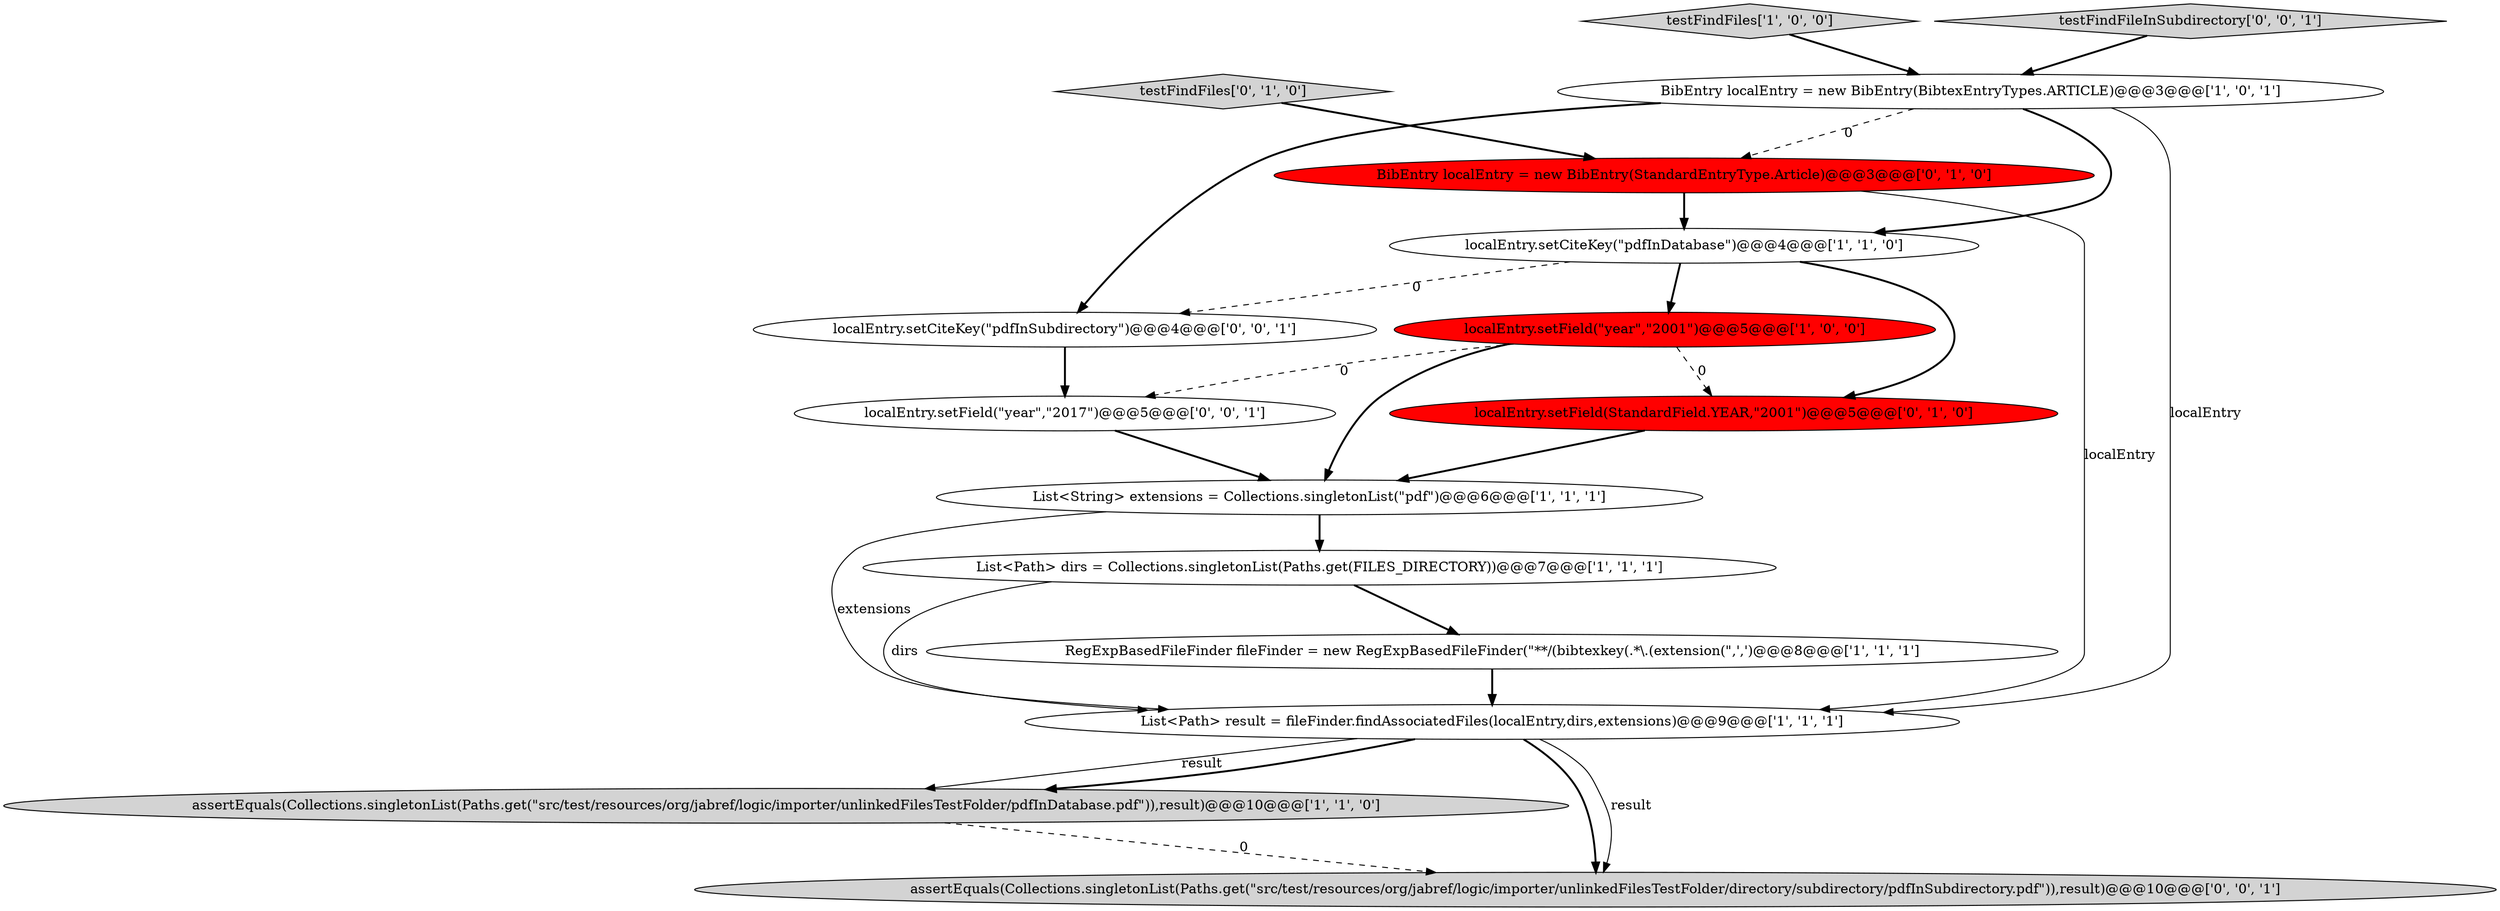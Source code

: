 digraph {
0 [style = filled, label = "List<Path> result = fileFinder.findAssociatedFiles(localEntry,dirs,extensions)@@@9@@@['1', '1', '1']", fillcolor = white, shape = ellipse image = "AAA0AAABBB1BBB"];
13 [style = filled, label = "localEntry.setCiteKey(\"pdfInSubdirectory\")@@@4@@@['0', '0', '1']", fillcolor = white, shape = ellipse image = "AAA0AAABBB3BBB"];
3 [style = filled, label = "testFindFiles['1', '0', '0']", fillcolor = lightgray, shape = diamond image = "AAA0AAABBB1BBB"];
4 [style = filled, label = "localEntry.setCiteKey(\"pdfInDatabase\")@@@4@@@['1', '1', '0']", fillcolor = white, shape = ellipse image = "AAA0AAABBB1BBB"];
8 [style = filled, label = "assertEquals(Collections.singletonList(Paths.get(\"src/test/resources/org/jabref/logic/importer/unlinkedFilesTestFolder/pdfInDatabase.pdf\")),result)@@@10@@@['1', '1', '0']", fillcolor = lightgray, shape = ellipse image = "AAA0AAABBB1BBB"];
5 [style = filled, label = "List<String> extensions = Collections.singletonList(\"pdf\")@@@6@@@['1', '1', '1']", fillcolor = white, shape = ellipse image = "AAA0AAABBB1BBB"];
1 [style = filled, label = "BibEntry localEntry = new BibEntry(BibtexEntryTypes.ARTICLE)@@@3@@@['1', '0', '1']", fillcolor = white, shape = ellipse image = "AAA0AAABBB1BBB"];
15 [style = filled, label = "testFindFileInSubdirectory['0', '0', '1']", fillcolor = lightgray, shape = diamond image = "AAA0AAABBB3BBB"];
9 [style = filled, label = "testFindFiles['0', '1', '0']", fillcolor = lightgray, shape = diamond image = "AAA0AAABBB2BBB"];
11 [style = filled, label = "BibEntry localEntry = new BibEntry(StandardEntryType.Article)@@@3@@@['0', '1', '0']", fillcolor = red, shape = ellipse image = "AAA1AAABBB2BBB"];
14 [style = filled, label = "localEntry.setField(\"year\",\"2017\")@@@5@@@['0', '0', '1']", fillcolor = white, shape = ellipse image = "AAA0AAABBB3BBB"];
12 [style = filled, label = "assertEquals(Collections.singletonList(Paths.get(\"src/test/resources/org/jabref/logic/importer/unlinkedFilesTestFolder/directory/subdirectory/pdfInSubdirectory.pdf\")),result)@@@10@@@['0', '0', '1']", fillcolor = lightgray, shape = ellipse image = "AAA0AAABBB3BBB"];
7 [style = filled, label = "List<Path> dirs = Collections.singletonList(Paths.get(FILES_DIRECTORY))@@@7@@@['1', '1', '1']", fillcolor = white, shape = ellipse image = "AAA0AAABBB1BBB"];
10 [style = filled, label = "localEntry.setField(StandardField.YEAR,\"2001\")@@@5@@@['0', '1', '0']", fillcolor = red, shape = ellipse image = "AAA1AAABBB2BBB"];
6 [style = filled, label = "localEntry.setField(\"year\",\"2001\")@@@5@@@['1', '0', '0']", fillcolor = red, shape = ellipse image = "AAA1AAABBB1BBB"];
2 [style = filled, label = "RegExpBasedFileFinder fileFinder = new RegExpBasedFileFinder(\"**/(bibtexkey(.*\\.(extension(\",',')@@@8@@@['1', '1', '1']", fillcolor = white, shape = ellipse image = "AAA0AAABBB1BBB"];
4->10 [style = bold, label=""];
1->0 [style = solid, label="localEntry"];
1->4 [style = bold, label=""];
5->0 [style = solid, label="extensions"];
9->11 [style = bold, label=""];
3->1 [style = bold, label=""];
4->6 [style = bold, label=""];
11->0 [style = solid, label="localEntry"];
0->12 [style = bold, label=""];
11->4 [style = bold, label=""];
8->12 [style = dashed, label="0"];
6->14 [style = dashed, label="0"];
1->13 [style = bold, label=""];
6->10 [style = dashed, label="0"];
6->5 [style = bold, label=""];
2->0 [style = bold, label=""];
10->5 [style = bold, label=""];
0->8 [style = solid, label="result"];
7->2 [style = bold, label=""];
1->11 [style = dashed, label="0"];
0->8 [style = bold, label=""];
0->12 [style = solid, label="result"];
5->7 [style = bold, label=""];
4->13 [style = dashed, label="0"];
13->14 [style = bold, label=""];
7->0 [style = solid, label="dirs"];
14->5 [style = bold, label=""];
15->1 [style = bold, label=""];
}
